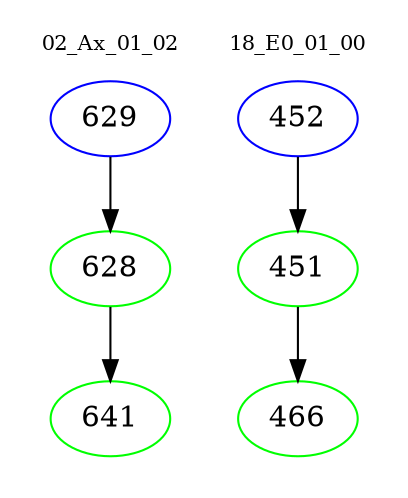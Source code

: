digraph{
subgraph cluster_0 {
color = white
label = "02_Ax_01_02";
fontsize=10;
T0_629 [label="629", color="blue"]
T0_629 -> T0_628 [color="black"]
T0_628 [label="628", color="green"]
T0_628 -> T0_641 [color="black"]
T0_641 [label="641", color="green"]
}
subgraph cluster_1 {
color = white
label = "18_E0_01_00";
fontsize=10;
T1_452 [label="452", color="blue"]
T1_452 -> T1_451 [color="black"]
T1_451 [label="451", color="green"]
T1_451 -> T1_466 [color="black"]
T1_466 [label="466", color="green"]
}
}
